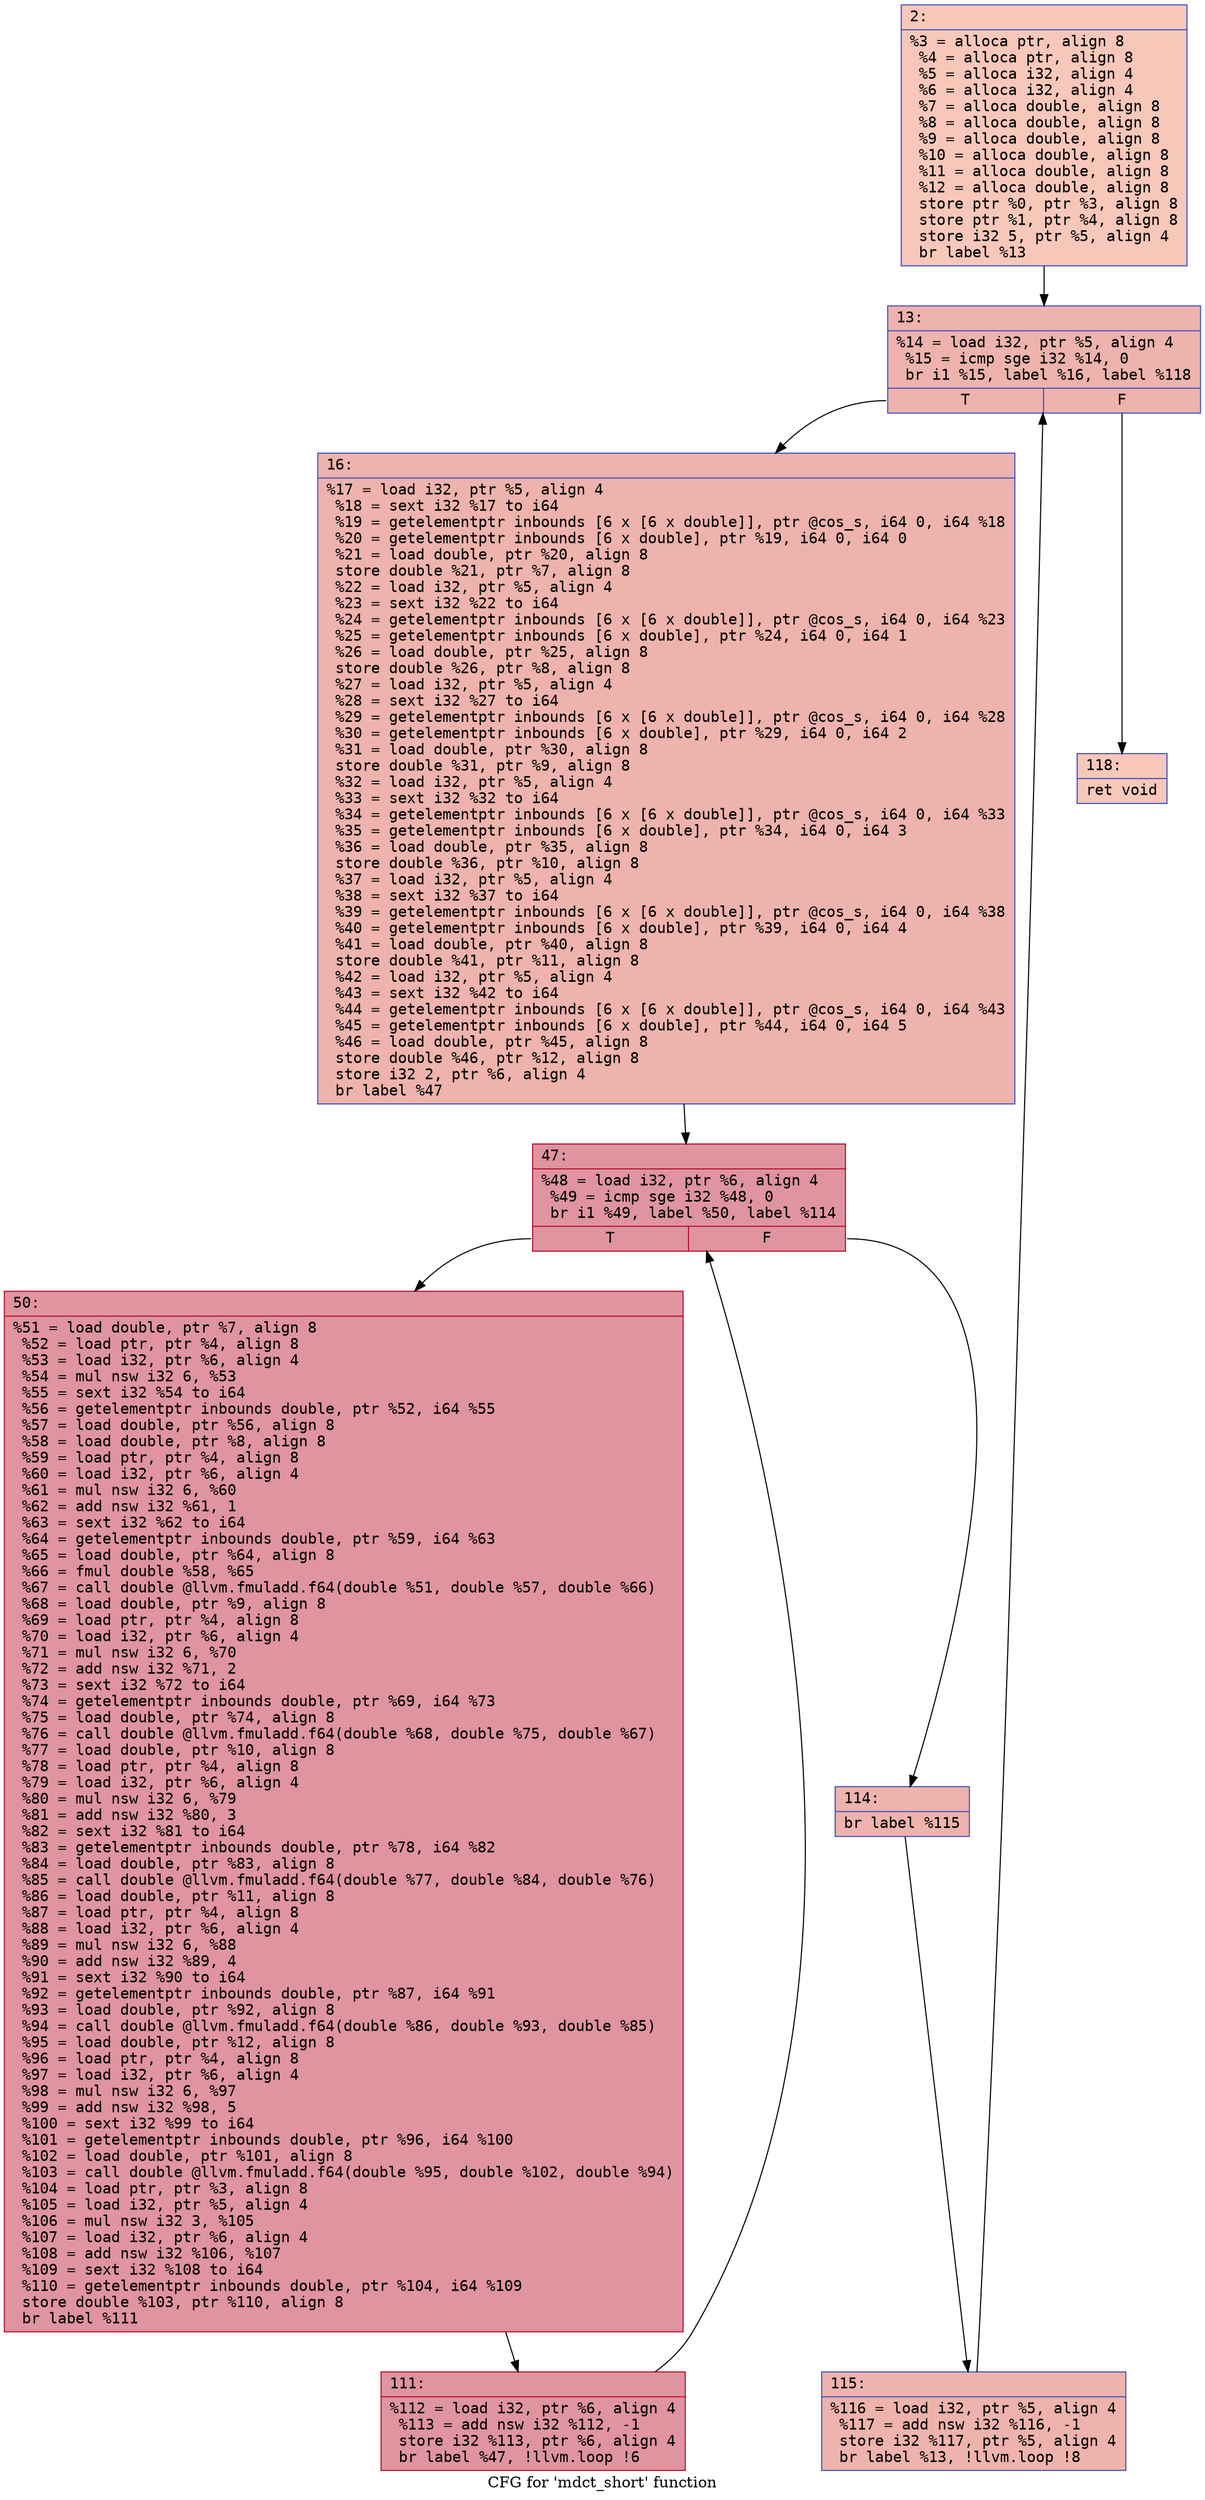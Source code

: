 digraph "CFG for 'mdct_short' function" {
	label="CFG for 'mdct_short' function";

	Node0x60000001d7c0 [shape=record,color="#3d50c3ff", style=filled, fillcolor="#ec7f6370" fontname="Courier",label="{2:\l|  %3 = alloca ptr, align 8\l  %4 = alloca ptr, align 8\l  %5 = alloca i32, align 4\l  %6 = alloca i32, align 4\l  %7 = alloca double, align 8\l  %8 = alloca double, align 8\l  %9 = alloca double, align 8\l  %10 = alloca double, align 8\l  %11 = alloca double, align 8\l  %12 = alloca double, align 8\l  store ptr %0, ptr %3, align 8\l  store ptr %1, ptr %4, align 8\l  store i32 5, ptr %5, align 4\l  br label %13\l}"];
	Node0x60000001d7c0 -> Node0x60000001d810[tooltip="2 -> 13\nProbability 100.00%" ];
	Node0x60000001d810 [shape=record,color="#3d50c3ff", style=filled, fillcolor="#d6524470" fontname="Courier",label="{13:\l|  %14 = load i32, ptr %5, align 4\l  %15 = icmp sge i32 %14, 0\l  br i1 %15, label %16, label %118\l|{<s0>T|<s1>F}}"];
	Node0x60000001d810:s0 -> Node0x60000001d860[tooltip="13 -> 16\nProbability 96.88%" ];
	Node0x60000001d810:s1 -> Node0x60000001da40[tooltip="13 -> 118\nProbability 3.12%" ];
	Node0x60000001d860 [shape=record,color="#3d50c3ff", style=filled, fillcolor="#d6524470" fontname="Courier",label="{16:\l|  %17 = load i32, ptr %5, align 4\l  %18 = sext i32 %17 to i64\l  %19 = getelementptr inbounds [6 x [6 x double]], ptr @cos_s, i64 0, i64 %18\l  %20 = getelementptr inbounds [6 x double], ptr %19, i64 0, i64 0\l  %21 = load double, ptr %20, align 8\l  store double %21, ptr %7, align 8\l  %22 = load i32, ptr %5, align 4\l  %23 = sext i32 %22 to i64\l  %24 = getelementptr inbounds [6 x [6 x double]], ptr @cos_s, i64 0, i64 %23\l  %25 = getelementptr inbounds [6 x double], ptr %24, i64 0, i64 1\l  %26 = load double, ptr %25, align 8\l  store double %26, ptr %8, align 8\l  %27 = load i32, ptr %5, align 4\l  %28 = sext i32 %27 to i64\l  %29 = getelementptr inbounds [6 x [6 x double]], ptr @cos_s, i64 0, i64 %28\l  %30 = getelementptr inbounds [6 x double], ptr %29, i64 0, i64 2\l  %31 = load double, ptr %30, align 8\l  store double %31, ptr %9, align 8\l  %32 = load i32, ptr %5, align 4\l  %33 = sext i32 %32 to i64\l  %34 = getelementptr inbounds [6 x [6 x double]], ptr @cos_s, i64 0, i64 %33\l  %35 = getelementptr inbounds [6 x double], ptr %34, i64 0, i64 3\l  %36 = load double, ptr %35, align 8\l  store double %36, ptr %10, align 8\l  %37 = load i32, ptr %5, align 4\l  %38 = sext i32 %37 to i64\l  %39 = getelementptr inbounds [6 x [6 x double]], ptr @cos_s, i64 0, i64 %38\l  %40 = getelementptr inbounds [6 x double], ptr %39, i64 0, i64 4\l  %41 = load double, ptr %40, align 8\l  store double %41, ptr %11, align 8\l  %42 = load i32, ptr %5, align 4\l  %43 = sext i32 %42 to i64\l  %44 = getelementptr inbounds [6 x [6 x double]], ptr @cos_s, i64 0, i64 %43\l  %45 = getelementptr inbounds [6 x double], ptr %44, i64 0, i64 5\l  %46 = load double, ptr %45, align 8\l  store double %46, ptr %12, align 8\l  store i32 2, ptr %6, align 4\l  br label %47\l}"];
	Node0x60000001d860 -> Node0x60000001d8b0[tooltip="16 -> 47\nProbability 100.00%" ];
	Node0x60000001d8b0 [shape=record,color="#b70d28ff", style=filled, fillcolor="#b70d2870" fontname="Courier",label="{47:\l|  %48 = load i32, ptr %6, align 4\l  %49 = icmp sge i32 %48, 0\l  br i1 %49, label %50, label %114\l|{<s0>T|<s1>F}}"];
	Node0x60000001d8b0:s0 -> Node0x60000001d900[tooltip="47 -> 50\nProbability 96.88%" ];
	Node0x60000001d8b0:s1 -> Node0x60000001d9a0[tooltip="47 -> 114\nProbability 3.12%" ];
	Node0x60000001d900 [shape=record,color="#b70d28ff", style=filled, fillcolor="#b70d2870" fontname="Courier",label="{50:\l|  %51 = load double, ptr %7, align 8\l  %52 = load ptr, ptr %4, align 8\l  %53 = load i32, ptr %6, align 4\l  %54 = mul nsw i32 6, %53\l  %55 = sext i32 %54 to i64\l  %56 = getelementptr inbounds double, ptr %52, i64 %55\l  %57 = load double, ptr %56, align 8\l  %58 = load double, ptr %8, align 8\l  %59 = load ptr, ptr %4, align 8\l  %60 = load i32, ptr %6, align 4\l  %61 = mul nsw i32 6, %60\l  %62 = add nsw i32 %61, 1\l  %63 = sext i32 %62 to i64\l  %64 = getelementptr inbounds double, ptr %59, i64 %63\l  %65 = load double, ptr %64, align 8\l  %66 = fmul double %58, %65\l  %67 = call double @llvm.fmuladd.f64(double %51, double %57, double %66)\l  %68 = load double, ptr %9, align 8\l  %69 = load ptr, ptr %4, align 8\l  %70 = load i32, ptr %6, align 4\l  %71 = mul nsw i32 6, %70\l  %72 = add nsw i32 %71, 2\l  %73 = sext i32 %72 to i64\l  %74 = getelementptr inbounds double, ptr %69, i64 %73\l  %75 = load double, ptr %74, align 8\l  %76 = call double @llvm.fmuladd.f64(double %68, double %75, double %67)\l  %77 = load double, ptr %10, align 8\l  %78 = load ptr, ptr %4, align 8\l  %79 = load i32, ptr %6, align 4\l  %80 = mul nsw i32 6, %79\l  %81 = add nsw i32 %80, 3\l  %82 = sext i32 %81 to i64\l  %83 = getelementptr inbounds double, ptr %78, i64 %82\l  %84 = load double, ptr %83, align 8\l  %85 = call double @llvm.fmuladd.f64(double %77, double %84, double %76)\l  %86 = load double, ptr %11, align 8\l  %87 = load ptr, ptr %4, align 8\l  %88 = load i32, ptr %6, align 4\l  %89 = mul nsw i32 6, %88\l  %90 = add nsw i32 %89, 4\l  %91 = sext i32 %90 to i64\l  %92 = getelementptr inbounds double, ptr %87, i64 %91\l  %93 = load double, ptr %92, align 8\l  %94 = call double @llvm.fmuladd.f64(double %86, double %93, double %85)\l  %95 = load double, ptr %12, align 8\l  %96 = load ptr, ptr %4, align 8\l  %97 = load i32, ptr %6, align 4\l  %98 = mul nsw i32 6, %97\l  %99 = add nsw i32 %98, 5\l  %100 = sext i32 %99 to i64\l  %101 = getelementptr inbounds double, ptr %96, i64 %100\l  %102 = load double, ptr %101, align 8\l  %103 = call double @llvm.fmuladd.f64(double %95, double %102, double %94)\l  %104 = load ptr, ptr %3, align 8\l  %105 = load i32, ptr %5, align 4\l  %106 = mul nsw i32 3, %105\l  %107 = load i32, ptr %6, align 4\l  %108 = add nsw i32 %106, %107\l  %109 = sext i32 %108 to i64\l  %110 = getelementptr inbounds double, ptr %104, i64 %109\l  store double %103, ptr %110, align 8\l  br label %111\l}"];
	Node0x60000001d900 -> Node0x60000001d950[tooltip="50 -> 111\nProbability 100.00%" ];
	Node0x60000001d950 [shape=record,color="#b70d28ff", style=filled, fillcolor="#b70d2870" fontname="Courier",label="{111:\l|  %112 = load i32, ptr %6, align 4\l  %113 = add nsw i32 %112, -1\l  store i32 %113, ptr %6, align 4\l  br label %47, !llvm.loop !6\l}"];
	Node0x60000001d950 -> Node0x60000001d8b0[tooltip="111 -> 47\nProbability 100.00%" ];
	Node0x60000001d9a0 [shape=record,color="#3d50c3ff", style=filled, fillcolor="#d6524470" fontname="Courier",label="{114:\l|  br label %115\l}"];
	Node0x60000001d9a0 -> Node0x60000001d9f0[tooltip="114 -> 115\nProbability 100.00%" ];
	Node0x60000001d9f0 [shape=record,color="#3d50c3ff", style=filled, fillcolor="#d6524470" fontname="Courier",label="{115:\l|  %116 = load i32, ptr %5, align 4\l  %117 = add nsw i32 %116, -1\l  store i32 %117, ptr %5, align 4\l  br label %13, !llvm.loop !8\l}"];
	Node0x60000001d9f0 -> Node0x60000001d810[tooltip="115 -> 13\nProbability 100.00%" ];
	Node0x60000001da40 [shape=record,color="#3d50c3ff", style=filled, fillcolor="#ec7f6370" fontname="Courier",label="{118:\l|  ret void\l}"];
}
